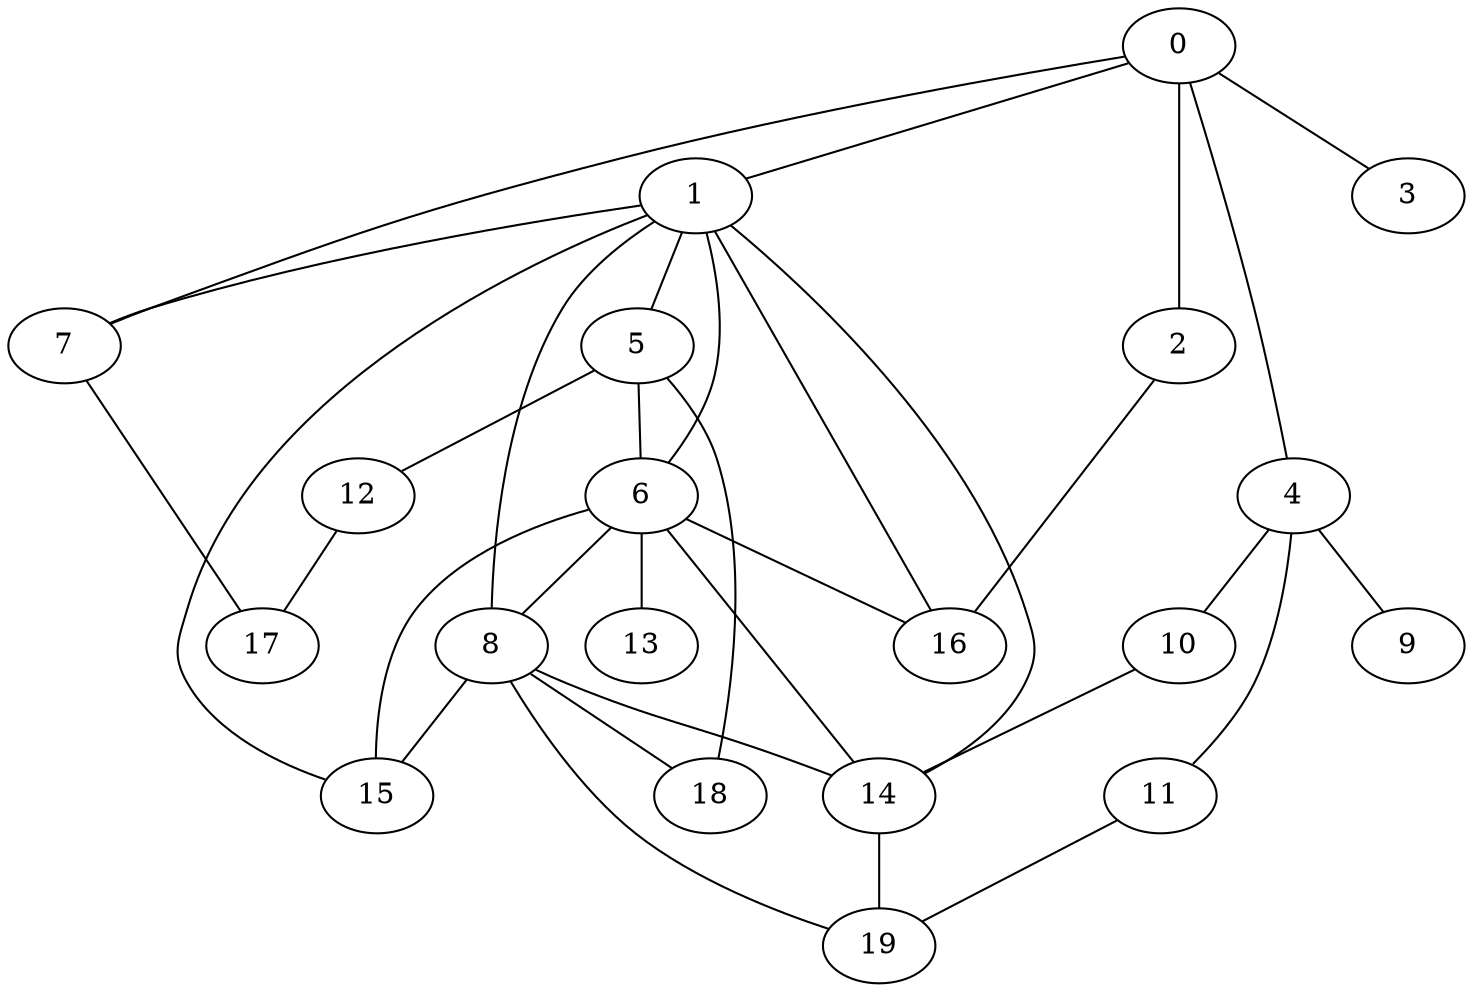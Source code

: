 graph graphname {0--1
0--2
0--3
0--4
0--7
1--5
1--6
1--7
1--8
1--14
1--15
1--16
2--16
4--9
4--10
4--11
5--6
5--12
5--18
6--8
6--13
6--14
6--15
6--16
7--17
8--14
8--15
8--18
8--19
10--14
11--19
12--17
14--19
}
